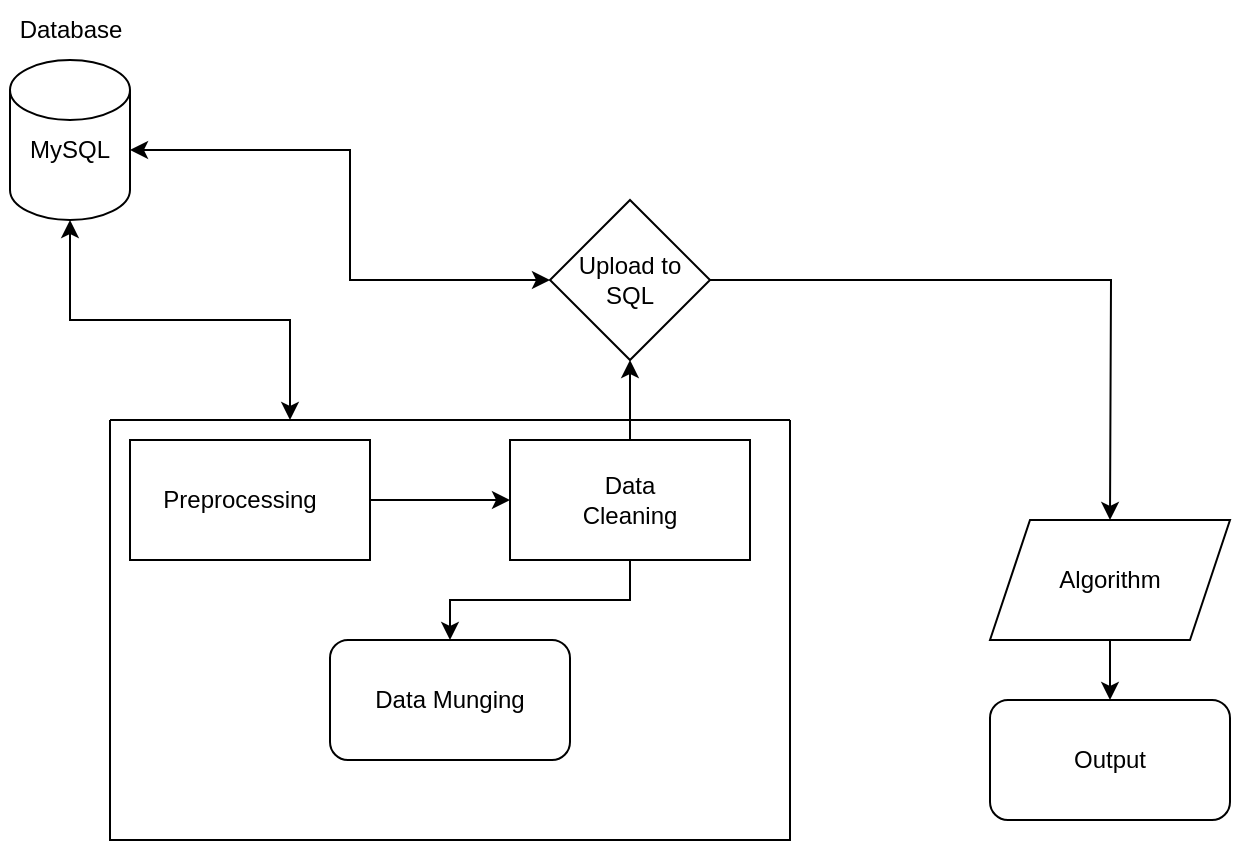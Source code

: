 <mxfile version="20.5.3" type="device"><diagram id="hlmIILjO_GTtCA7c79o9" name="Page-1"><mxGraphModel dx="942" dy="621" grid="1" gridSize="10" guides="1" tooltips="1" connect="1" arrows="1" fold="1" page="1" pageScale="1" pageWidth="850" pageHeight="1100" math="0" shadow="0"><root><mxCell id="0"/><mxCell id="1" parent="0"/><mxCell id="KRt7c53OEVOKjZccfCST-1" value="" style="shape=cylinder3;whiteSpace=wrap;html=1;boundedLbl=1;backgroundOutline=1;size=15;" vertex="1" parent="1"><mxGeometry x="120" y="40" width="60" height="80" as="geometry"/></mxCell><mxCell id="KRt7c53OEVOKjZccfCST-2" value="MySQL" style="text;html=1;strokeColor=none;fillColor=none;align=center;verticalAlign=middle;whiteSpace=wrap;rounded=0;" vertex="1" parent="1"><mxGeometry x="120" y="70" width="60" height="30" as="geometry"/></mxCell><mxCell id="KRt7c53OEVOKjZccfCST-3" value="Database" style="text;html=1;align=center;verticalAlign=middle;resizable=0;points=[];autosize=1;strokeColor=none;fillColor=none;" vertex="1" parent="1"><mxGeometry x="115" y="10" width="70" height="30" as="geometry"/></mxCell><mxCell id="KRt7c53OEVOKjZccfCST-4" value="" style="endArrow=classic;startArrow=classic;html=1;rounded=0;entryX=0.5;entryY=1;entryDx=0;entryDy=0;entryPerimeter=0;" edge="1" parent="1" target="KRt7c53OEVOKjZccfCST-1"><mxGeometry width="50" height="50" relative="1" as="geometry"><mxPoint x="260" y="220" as="sourcePoint"/><mxPoint x="450" y="280" as="targetPoint"/><Array as="points"><mxPoint x="260" y="170"/><mxPoint x="150" y="170"/></Array></mxGeometry></mxCell><mxCell id="KRt7c53OEVOKjZccfCST-5" value="" style="swimlane;startSize=0;" vertex="1" parent="1"><mxGeometry x="170" y="220" width="340" height="210" as="geometry"/></mxCell><mxCell id="KRt7c53OEVOKjZccfCST-6" value="" style="rounded=0;whiteSpace=wrap;html=1;" vertex="1" parent="KRt7c53OEVOKjZccfCST-5"><mxGeometry x="10" y="10" width="120" height="60" as="geometry"/></mxCell><mxCell id="KRt7c53OEVOKjZccfCST-11" style="edgeStyle=orthogonalEdgeStyle;rounded=0;orthogonalLoop=1;jettySize=auto;html=1;exitX=0.5;exitY=1;exitDx=0;exitDy=0;entryX=0.5;entryY=0;entryDx=0;entryDy=0;" edge="1" parent="KRt7c53OEVOKjZccfCST-5" source="KRt7c53OEVOKjZccfCST-7" target="KRt7c53OEVOKjZccfCST-8"><mxGeometry relative="1" as="geometry"/></mxCell><mxCell id="KRt7c53OEVOKjZccfCST-7" value="" style="rounded=0;whiteSpace=wrap;html=1;" vertex="1" parent="KRt7c53OEVOKjZccfCST-5"><mxGeometry x="200" y="10" width="120" height="60" as="geometry"/></mxCell><mxCell id="KRt7c53OEVOKjZccfCST-8" value="Data Munging" style="rounded=1;whiteSpace=wrap;html=1;" vertex="1" parent="KRt7c53OEVOKjZccfCST-5"><mxGeometry x="110" y="110" width="120" height="60" as="geometry"/></mxCell><mxCell id="KRt7c53OEVOKjZccfCST-10" value="" style="endArrow=classic;html=1;rounded=0;exitX=1;exitY=0.5;exitDx=0;exitDy=0;entryX=0;entryY=0.5;entryDx=0;entryDy=0;" edge="1" parent="KRt7c53OEVOKjZccfCST-5" source="KRt7c53OEVOKjZccfCST-6" target="KRt7c53OEVOKjZccfCST-7"><mxGeometry width="50" height="50" relative="1" as="geometry"><mxPoint x="230" y="110" as="sourcePoint"/><mxPoint x="280" y="60" as="targetPoint"/></mxGeometry></mxCell><mxCell id="KRt7c53OEVOKjZccfCST-23" value="Preprocessing" style="text;html=1;strokeColor=none;fillColor=none;align=center;verticalAlign=middle;whiteSpace=wrap;rounded=0;" vertex="1" parent="KRt7c53OEVOKjZccfCST-5"><mxGeometry x="30" y="25" width="70" height="30" as="geometry"/></mxCell><mxCell id="KRt7c53OEVOKjZccfCST-24" value="Data Cleaning" style="text;html=1;strokeColor=none;fillColor=none;align=center;verticalAlign=middle;whiteSpace=wrap;rounded=0;" vertex="1" parent="KRt7c53OEVOKjZccfCST-5"><mxGeometry x="230" y="25" width="60" height="30" as="geometry"/></mxCell><mxCell id="KRt7c53OEVOKjZccfCST-15" style="edgeStyle=orthogonalEdgeStyle;rounded=0;orthogonalLoop=1;jettySize=auto;html=1;" edge="1" parent="1" source="KRt7c53OEVOKjZccfCST-9"><mxGeometry relative="1" as="geometry"><mxPoint x="670" y="270" as="targetPoint"/></mxGeometry></mxCell><mxCell id="KRt7c53OEVOKjZccfCST-9" value="Upload to SQL" style="rhombus;whiteSpace=wrap;html=1;" vertex="1" parent="1"><mxGeometry x="390" y="110" width="80" height="80" as="geometry"/></mxCell><mxCell id="KRt7c53OEVOKjZccfCST-12" style="edgeStyle=orthogonalEdgeStyle;rounded=0;orthogonalLoop=1;jettySize=auto;html=1;entryX=0.5;entryY=1;entryDx=0;entryDy=0;" edge="1" parent="1" source="KRt7c53OEVOKjZccfCST-7" target="KRt7c53OEVOKjZccfCST-9"><mxGeometry relative="1" as="geometry"/></mxCell><mxCell id="KRt7c53OEVOKjZccfCST-18" style="edgeStyle=orthogonalEdgeStyle;rounded=0;orthogonalLoop=1;jettySize=auto;html=1;" edge="1" parent="1" source="KRt7c53OEVOKjZccfCST-16"><mxGeometry relative="1" as="geometry"><mxPoint x="670" y="360" as="targetPoint"/></mxGeometry></mxCell><mxCell id="KRt7c53OEVOKjZccfCST-16" value="Algorithm" style="shape=parallelogram;perimeter=parallelogramPerimeter;whiteSpace=wrap;html=1;fixedSize=1;" vertex="1" parent="1"><mxGeometry x="610" y="270" width="120" height="60" as="geometry"/></mxCell><mxCell id="KRt7c53OEVOKjZccfCST-22" value="Output" style="rounded=1;whiteSpace=wrap;html=1;" vertex="1" parent="1"><mxGeometry x="610" y="360" width="120" height="60" as="geometry"/></mxCell><mxCell id="KRt7c53OEVOKjZccfCST-25" value="" style="endArrow=classic;startArrow=classic;html=1;rounded=0;exitX=1;exitY=0.5;exitDx=0;exitDy=0;" edge="1" parent="1" source="KRt7c53OEVOKjZccfCST-2"><mxGeometry width="50" height="50" relative="1" as="geometry"><mxPoint x="340" y="200" as="sourcePoint"/><mxPoint x="390" y="150" as="targetPoint"/><Array as="points"><mxPoint x="290" y="85"/><mxPoint x="290" y="150"/></Array></mxGeometry></mxCell></root></mxGraphModel></diagram></mxfile>